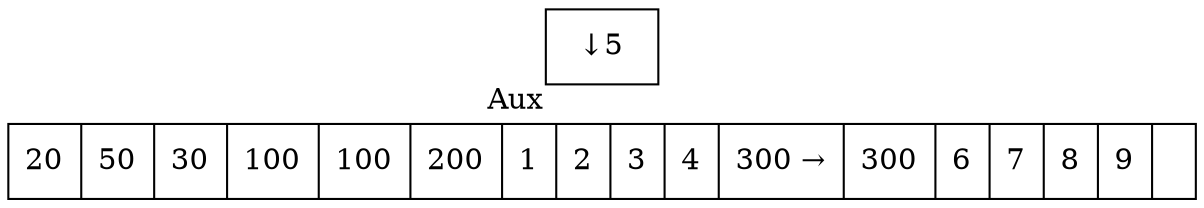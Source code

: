 digraph G{ node [shape = record ];
 rankdir=LR;X[label="{ 20|50|30|100|100|200|1|2|3|4|300 → |300|6|7|8|9|}"]
2[label=" { ↓ 5}"xlabel="Aux"]
}
